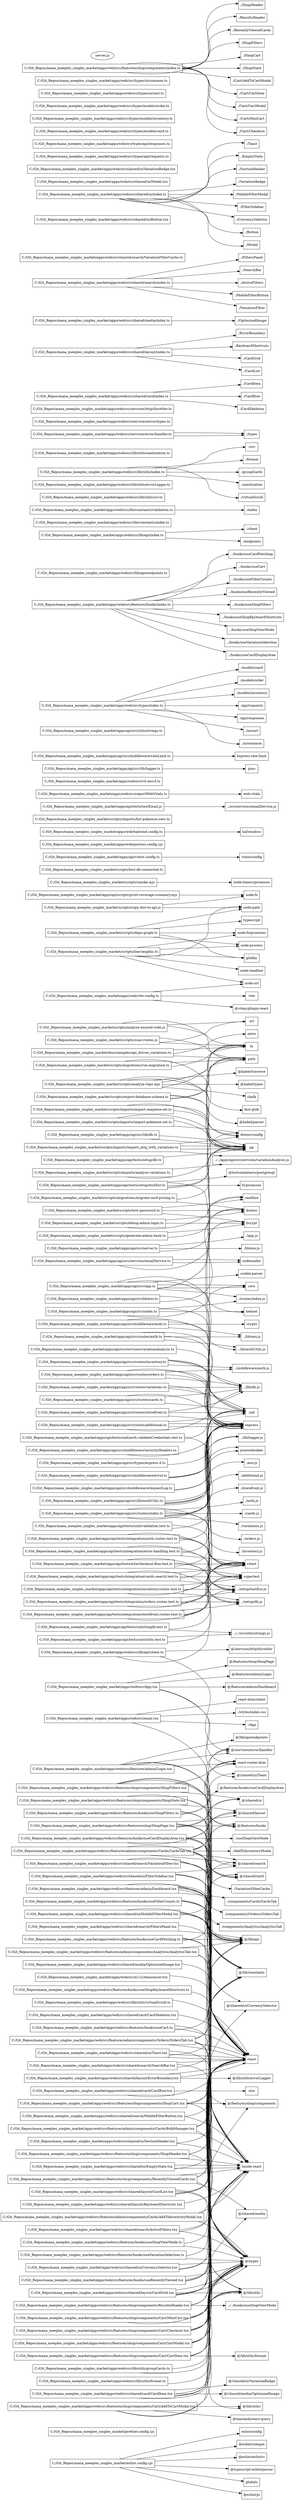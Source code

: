 digraph repo {
  rankdir=LR;
  n719cd52b [label="C:/Git_Repos/mana_meeples_singles_market/eslint.config.cjs", shape=box];
  nbe0e1560 [label="eslint/config", shape=box];
  n35802d60 [label="@eslint/compat", shape=box];
  n77741600 [label="@eslint/eslintrc", shape=box];
  n45013f35 [label="@typescript-eslint/parser", shape=box];
  n7377130 [label="globals", shape=box];
  n4614a627 [label="@eslint/js", shape=box];
  n44c10a89 [label="C:/Git_Repos/mana_meeples_singles_market/prettier.config.cjs", shape=box];
  ne3661334 [label="C:/Git_Repos/mana_meeples_singles_market/scripts/analyze-repo.mjs", shape=box];
  nccd [label="fs", shape=box];
  n346425 [label="path", shape=box];
  nfb9f9849 [label="fast-glob", shape=box];
  n4e76ce24 [label="@babel/parser", shape=box];
  n91f26a37 [label="@babel/traverse", shape=box];
  ne1c2f1d4 [label="@babel/types", shape=box];
  n5a3d71b [label="chalk", shape=box];
  n8fbd39ad [label="C:/Git_Repos/mana_meeples_singles_market/scripts/analyze-unused-code.js", shape=box];
  n1c56f [label="url", shape=box];
  nb1fecaa7 [label="C:/Git_Repos/mana_meeples_singles_market/scripts/copy-dist-to-api.js", shape=box];
  n7e076145 [label="node:fs", shape=box];
  n19b87a9d [label="node:path", shape=box];
  n50a277f5 [label="C:/Git_Repos/mana_meeples_singles_market/scripts/debug-admin-login.ts", shape=box];
  nb0f71304 [label="dotenv", shape=box];
  nace3aa4c [label="bcrypt", shape=box];
  ncc554e8a [label="readline", shape=box];
  n6ae7c14f [label="C:/Git_Repos/mana_meeples_singles_market/scripts/deps-graph.ts", shape=box];
  n2b70842 [label="node:fs/promises", shape=box];
  n3fbfd4f7 [label="node:process", shape=box];
  nb5e903cf [label="globby", shape=box];
  ne0de8c85 [label="typescript", shape=box];
  n3cad11a [label="C:/Git_Repos/mana_meeples_singles_market/scripts/export-database-schema.ts", shape=box];
  n5686a4ad [label="dotenv/config", shape=box];
  ndf7 [label="pg", shape=box];
  nf21783a2 [label="C:/Git_Repos/mana_meeples_singles_market/scripts/generate-admin-hash.ts", shape=box];
  n1d88e040 [label="C:/Git_Repos/mana_meeples_singles_market/scripts/line-lengths.ts", shape=box];
  n42e4fff7 [label="node:url", shape=box];
  nc0796902 [label="node:readline", shape=box];
  n453a4f36 [label="C:/Git_Repos/mana_meeples_singles_market/scripts/scan-routes.js", shape=box];
  n54325be [label="C:/Git_Repos/mana_meeples_singles_market/scripts/smoke.mjs", shape=box];
  n65c6c061 [label="node:timers/promises", shape=box];
  nf85ff691 [label="C:/Git_Repos/mana_meeples_singles_market/scripts/test-db-connected.ts", shape=box];
  n8cb617d0 [label="C:/Git_Repos/mana_meeples_singles_market/scripts/test-password.ts", shape=box];
  n5ab62922 [label="C:/Git_Repos/mana_meeples_singles_market/apps/api/vitest.config.ts", shape=box];
  n3270acc [label="vitest/config", shape=box];
  ndae7ff91 [label="C:/Git_Repos/mana_meeples_singles_market/apps/web/postcss.config.cjs", shape=box];
  nff12907b [label="C:/Git_Repos/mana_meeples_singles_market/apps/web/tailwind.config.ts", shape=box];
  nfaf4c6ab [label="tailwindcss", shape=box];
  n2609d487 [label="C:/Git_Repos/mana_meeples_singles_market/apps/web/vite.config.ts", shape=box];
  n373c64 [label="vite", shape=box];
  n7ab93447 [label="@vitejs/plugin-react", shape=box];
  n88201cbf [label="C:/Git_Repos/mana_meeples_singles_market/docs/samples/api_driven_variations.ts", shape=box];
  n58f0c76 [label="axios", shape=box];
  n91908c92 [label="C:/Git_Repos/mana_meeples_singles_market/scripts/imports/analyze-variations.ts", shape=box];
  n35df80bc [label="../../apps/api/src/services/variationAnalysis.js", shape=box];
  nab97be62 [label="C:/Git_Repos/mana_meeples_singles_market/scripts/imports/import-onepiece-set.ts", shape=box];
  nb61e21d3 [label="C:/Git_Repos/mana_meeples_singles_market/scripts/imports/import-pokemon-set.ts", shape=box];
  n83aba73 [label="C:/Git_Repos/mana_meeples_singles_market/scripts/imports/import_mtg_with_variations.ts", shape=box];
  n831bc96d [label="C:/Git_Repos/mana_meeples_singles_market/scripts/imports/list-pokemon-sets.ts", shape=box];
  n2e829851 [label="C:/Git_Repos/mana_meeples_singles_market/scripts/migrations/migrate-card-pricing.ts", shape=box];
  n43721b92 [label="C:/Git_Repos/mana_meeples_singles_market/scripts/migrations/run-migration.ts", shape=box];
  n71e4edb0 [label="C:/Git_Repos/mana_meeples_singles_market/apps/api/scripts/print-coverage-summary.mjs", shape=box];
  nacc77157 [label="C:/Git_Repos/mana_meeples_singles_market/apps/api/src/app.ts", shape=box];
  nb1fa8f70 [label="express", shape=box];
  nb73a046d [label="helmet", shape=box];
  n2eafad [label="cors", shape=box];
  n1999e3a8 [label="cookie-parser", shape=box];
  n140b0529 [label="./routes/index.js", shape=box];
  n5c7b2a46 [label="C:/Git_Repos/mana_meeples_singles_market/apps/api/src/index.ts", shape=box];
  n5757a53f [label="C:/Git_Repos/mana_meeples_singles_market/apps/api/src/server.ts", shape=box];
  nc9ef137 [label="./app.js", shape=box];
  nc40bc535 [label="./lib/env.js", shape=box];
  ncaaaa61b [label="C:/Git_Repos/mana_meeples_singles_market/apps/api/tests/testEmail.js", shape=box];
  n1babf3e7 [label="../src/services/emailService.js", shape=box];
  nce1d9c1b [label="C:/Git_Repos/mana_meeples_singles_market/apps/web/src/App.tsx", shape=box];
  n983fc1cc [label="react-router-dom", shape=box];
  n98f33a1b [label="@/features/shop/ShopPage", shape=box];
  nd22b5826 [label="@/features/admin/Login", shape=box];
  nc703acd1 [label="@/features/admin/Dashboard", shape=box];
  n65854d67 [label="@/shared/ui/Toast", shape=box];
  nae404a55 [label="C:/Git_Repos/mana_meeples_singles_market/apps/web/src/main.tsx", shape=box];
  n675d97f [label="react", shape=box];
  nb7813e46 [label="react-dom/client", shape=box];
  n238f69bb [label="./styles/index.css", shape=box];
  n29e98a0 [label="./App", shape=box];
  nb52c8f37 [label="C:/Git_Repos/mana_meeples_singles_market/apps/web/src/reportWebVitals.ts", shape=box];
  ned28aa80 [label="web-vitals", shape=box];
  n811a5a87 [label="C:/Git_Repos/mana_meeples_singles_market/apps/web/src/vit-env.d.ts", shape=box];
  nb1669019 [label="C:/Git_Repos/mana_meeples_singles_market/apps/api/src/lib/authUtils.ts", shape=box];
  n89dd680d [label="jsonwebtoken", shape=box];
  n1358deeb [label="./env.js", shape=box];
  n215c2a1a [label="C:/Git_Repos/mana_meeples_singles_market/apps/api/src/lib/db.ts", shape=box];
  nca6c055 [label="C:/Git_Repos/mana_meeples_singles_market/apps/api/src/lib/env.ts", shape=box];
  n1d7cf [label="zod", shape=box];
  nfdbbc248 [label="C:/Git_Repos/mana_meeples_singles_market/apps/api/src/lib/logger.ts", shape=box];
  n34817a [label="pino", shape=box];
  n19f52873 [label="C:/Git_Repos/mana_meeples_singles_market/apps/api/src/middleware/auth.ts", shape=box];
  naf6ef0c1 [label="crypto", shape=box];
  n6ed5bd27 [label="../lib/authUtils.js", shape=box];
  n9f96f063 [label="../lib/env.js", shape=box];
  n2298bdf7 [label="C:/Git_Repos/mana_meeples_singles_market/apps/api/src/middleware/error.ts", shape=box];
  n5b30d94e [label="../lib/logger.js", shape=box];
  ne3a09b64 [label="C:/Git_Repos/mana_meeples_singles_market/apps/api/src/middleware/rateLimit.ts", shape=box];
  n2d7f5b0b [label="express-rate-limit", shape=box];
  nff3e7a46 [label="C:/Git_Repos/mana_meeples_singles_market/apps/api/src/middleware/requestLog.ts", shape=box];
  n3277ec99 [label="C:/Git_Repos/mana_meeples_singles_market/apps/api/src/middleware/securityHeaders.ts", shape=box];
  n997a484c [label="C:/Git_Repos/mana_meeples_singles_market/apps/api/src/routes/additional.ts", shape=box];
  nbabebf20 [label="../lib/db.js", shape=box];
  n17c05bab [label="C:/Git_Repos/mana_meeples_singles_market/apps/api/src/routes/auth.ts", shape=box];
  n8a8d1a84 [label="C:/Git_Repos/mana_meeples_singles_market/apps/api/src/routes/cards.ts", shape=box];
  n91b1aeb5 [label="C:/Git_Repos/mana_meeples_singles_market/apps/api/src/routes/index.ts", shape=box];
  n90194a6e [label="./auth.js", shape=box];
  n1d522875 [label="./cards.js", shape=box];
  nade27d16 [label="./variations.js", shape=box];
  n834a1451 [label="./orders.js", shape=box];
  nf9e03f5c [label="./inventory.js", shape=box];
  nd513984f [label="./additional.js", shape=box];
  ncb4962ee [label="./storefront.js", shape=box];
  n7c151ceb [label="C:/Git_Repos/mana_meeples_singles_market/apps/api/src/routes/inventory.ts", shape=box];
  n3851d481 [label="../middleware/auth.js", shape=box];
  nbd6d3fce [label="C:/Git_Repos/mana_meeples_singles_market/apps/api/src/routes/orders.ts", shape=box];
  n8fb012eb [label="C:/Git_Repos/mana_meeples_singles_market/apps/api/src/routes/storefront.ts", shape=box];
  n72492d13 [label="C:/Git_Repos/mana_meeples_singles_market/apps/api/src/routes/variations.ts", shape=box];
  n4f2a8c8e [label="C:/Git_Repos/mana_meeples_singles_market/apps/api/src/services/emailService.ts", shape=box];
  n738e2526 [label="nodemailer", shape=box];
  nc313b784 [label="C:/Git_Repos/mana_meeples_singles_market/apps/api/src/services/variationAnalysis.ts", shape=box];
  n5e0e0d48 [label="C:/Git_Repos/mana_meeples_singles_market/apps/api/src/types/express.d.ts", shape=box];
  nd7fdcfb4 [label="C:/Git_Repos/mana_meeples_singles_market/apps/api/src/utils/strings.ts", shape=box];
  ne5a0db3e [label="C:/Git_Repos/mana_meeples_singles_market/apps/api/tests/e2e/checkout.flow.test.ts", shape=box];
  ncf59c1c5 [label="vitest", shape=box];
  nec377e8d [label="supertest", shape=box];
  n3af5f45d [label="../setup/testEnv.js", shape=box];
  n4240a4d8 [label="../setup/db.js", shape=box];
  nb2d1d9b4 [label="C:/Git_Repos/mana_meeples_singles_market/apps/api/tests/integration/auth.routes.test.ts", shape=box];
  n11516de9 [label="C:/Git_Repos/mana_meeples_singles_market/apps/api/tests/integration/cards.search.test.ts", shape=box];
  n2e1ced20 [label="C:/Git_Repos/mana_meeples_singles_market/apps/api/tests/integration/error-handling.test.ts", shape=box];
  nbee6bdf2 [label="C:/Git_Repos/mana_meeples_singles_market/apps/api/tests/integration/inventory.routes.test.ts", shape=box];
  nbeaf117 [label="C:/Git_Repos/mana_meeples_singles_market/apps/api/tests/integration/orders.routes.test.ts", shape=box];
  n58ced034 [label="C:/Git_Repos/mana_meeples_singles_market/apps/api/tests/integration/storefront.routes.test.ts", shape=box];
  n185ca38f [label="C:/Git_Repos/mana_meeples_singles_market/apps/api/tests/setup/db.ts", shape=box];
  n93f140b2 [label="C:/Git_Repos/mana_meeples_singles_market/apps/api/tests/setup/testEnv.ts", shape=box];
  n22f607df [label="@testcontainers/postgresql", shape=box];
  nd52d5ba [label="fs/promises", shape=box];
  nebd17c8a [label="C:/Git_Repos/mana_meeples_singles_market/apps/api/tests/unit/auth.validateCredentials.test.ts", shape=box];
  nbc6e62e1 [label="C:/Git_Repos/mana_meeples_singles_market/apps/api/tests/unit/slugify.test.ts", shape=box];
  n21a036be [label="../../src/utils/strings.js", shape=box];
  n6f63afe1 [label="C:/Git_Repos/mana_meeples_singles_market/apps/api/tests/unit/utils.test.ts", shape=box];
  n7531ec03 [label="C:/Git_Repos/mana_meeples_singles_market/apps/api/tests/unit/validation.test.ts", shape=box];
  n77abccee [label="C:/Git_Repos/mana_meeples_singles_market/apps/web/src/a11y/Announcer.tsx", shape=box];
  n10f77f62 [label="C:/Git_Repos/mana_meeples_singles_market/apps/web/src/types/index.ts", shape=box];
  n9515db34 [label="./models/card", shape=box];
  ne562baa [label="./models/order", shape=box];
  nf9b32fb8 [label="./models/inventory", shape=box];
  nc185705a [label="./api/requests", shape=box];
  nd0f7767c [label="./api/responses", shape=box];
  n99cde8da [label="./ui/cart", shape=box];
  n5eba1125 [label="./ui/common", shape=box];
  nb7edc77e [label="C:/Git_Repos/mana_meeples_singles_market/apps/web/src/features/admin/Dashboard.tsx", shape=box];
  n59fa91e2 [label="lucide-react", shape=box];
  n2d3cacc1 [label="@/lib/api", shape=box];
  n7cb9e7d0 [label="@/shared/ui/CurrencySelector", shape=box];
  n7e194016 [label="./components/Cards/CardsTab", shape=box];
  nad31e97d [label="./components//Orders/OrdersTab", shape=box];
  ne21b3d0 [label="./components/Analytics/AnalyticsTab", shape=box];
  n7143153 [label="C:/Git_Repos/mana_meeples_singles_market/apps/web/src/features/admin/Login.tsx", shape=box];
  n2558c9b0 [label="@/lib/api/endpoints", shape=box];
  na079d101 [label="@/services/error/handler", shape=box];
  n1f1bf65b [label="C:/Git_Repos/mana_meeples_singles_market/apps/web/src/features/hooks/index.ts", shape=box];
  nae2cb9d1 [label="../hooks/useCardFetching", shape=box];
  naeb2cfd9 [label="../hooks/useCart", shape=box];
  ne7fc9a95 [label="../hooks/useFilterCounts", shape=box];
  nf6ed4ac5 [label="../hooks/useRecentlyViewed", shape=box];
  nb679d94c [label="../hooks/useShopFilters", shape=box];
  n22ef50d7 [label="../hooks/useShopKeyboardShortcuts", shape=box];
  n8b0182b7 [label="../hooks/useShopViewMode", shape=box];
  nc7a7b1b2 [label="../hooks/useVariationSelection", shape=box];
  n6d07ce6 [label="../hooks/useCardDisplayArea", shape=box];
  n68816ee3 [label="C:/Git_Repos/mana_meeples_singles_market/apps/web/src/features/hooks/useCardDisplayArea.tsx", shape=box];
  n9a509e44 [label="./useShopViewMode", shape=box];
  nee0af885 [label="@/shared/layout", shape=box];
  n2764132b [label="@/shared/card", shape=box];
  nb462f16f [label="@/shared/ui", shape=box];
  n7592eab6 [label="@/lib/constants", shape=box];
  n905dedea [label="@/types", shape=box];
  n29766ce [label="C:/Git_Repos/mana_meeples_singles_market/apps/web/src/features/hooks/useCardFetching.ts", shape=box];
  n5e8a65c6 [label="C:/Git_Repos/mana_meeples_singles_market/apps/web/src/features/hooks/useCart.ts", shape=box];
  na8949f8a [label="C:/Git_Repos/mana_meeples_singles_market/apps/web/src/features/hooks/useFilterCounts.ts", shape=box];
  n23e156de [label="C:/Git_Repos/mana_meeples_singles_market/apps/web/src/features/hooks/useRecentlyViewed.tsx", shape=box];
  nc5acdb29 [label="@/shared/media", shape=box];
  nd5ce210f [label="C:/Git_Repos/mana_meeples_singles_market/apps/web/src/features/hooks/useShopFilters.ts", shape=box];
  n69837824 [label="C:/Git_Repos/mana_meeples_singles_market/apps/web/src/features/hooks/useShopKeyboardShortcuts.ts", shape=box];
  n60962c28 [label="C:/Git_Repos/mana_meeples_singles_market/apps/web/src/features/hooks/useShopViewMode.ts", shape=box];
  n562d41cd [label="C:/Git_Repos/mana_meeples_singles_market/apps/web/src/features/hooks/useVariationSelection.ts", shape=box];
  n1398c848 [label="C:/Git_Repos/mana_meeples_singles_market/apps/web/src/features/shop/ShopPage.tsx", shape=box];
  n1f2f710d [label="@/features/hooks", shape=box];
  ne15d94ec [label="@/features/shop/components", shape=box];
  nfddbe6fa [label="@/features/hooks/useCardDisplayArea", shape=box];
  ndc1ab8b2 [label="C:/Git_Repos/mana_meeples_singles_market/apps/web/src/lib/api/client.ts", shape=box];
  n22c502c3 [label="@/services/http/throttler", shape=box];
  n2b7cf5bf [label="C:/Git_Repos/mana_meeples_singles_market/apps/web/src/lib/api/endpoints.ts", shape=box];
  ne82c99eb [label="C:/Git_Repos/mana_meeples_singles_market/apps/web/src/lib/api/index.ts", shape=box];
  nfcde4cc [label="./client", shape=box];
  n2bb078dd [label="./endpoints", shape=box];
  n5cd54616 [label="C:/Git_Repos/mana_meeples_singles_market/apps/web/src/lib/constants/index.ts", shape=box];
  n3bc01bf9 [label="C:/Git_Repos/mana_meeples_singles_market/apps/web/src/lib/constants/validation.ts", shape=box];
  nd78d93b1 [label="./index", shape=box];
  n33217700 [label="C:/Git_Repos/mana_meeples_singles_market/apps/web/src/lib/utils/csv.ts", shape=box];
  n60094d0e [label="C:/Git_Repos/mana_meeples_singles_market/apps/web/src/lib/utils/errorLogger.ts", shape=box];
  nd77d959d [label="C:/Git_Repos/mana_meeples_singles_market/apps/web/src/lib/utils/format.ts", shape=box];
  n4a438ed0 [label="C:/Git_Repos/mana_meeples_singles_market/apps/web/src/lib/utils/groupCards.ts", shape=box];
  n3bb84a74 [label="C:/Git_Repos/mana_meeples_singles_market/apps/web/src/lib/utils/index.ts", shape=box];
  n29f18a5 [label="./csv", shape=box];
  n151ae8f8 [label="./format", shape=box];
  n2c6c0a5 [label="./groupCards", shape=box];
  na130ad3a [label="./sanitization", shape=box];
  nb88a5997 [label="./virtualScroll", shape=box];
  n1f6ae41b [label="C:/Git_Repos/mana_meeples_singles_market/apps/web/src/lib/utils/sanitization.ts", shape=box];
  ne787dace [label="C:/Git_Repos/mana_meeples_singles_market/apps/web/src/lib/utils/virtualScroll.ts", shape=box];
  n5c99358a [label="C:/Git_Repos/mana_meeples_singles_market/apps/web/src/services/error/handler.ts", shape=box];
  nd82dc358 [label="./types", shape=box];
  ncddb3fbb [label="C:/Git_Repos/mana_meeples_singles_market/apps/web/src/services/error/types.ts", shape=box];
  n259c864c [label="C:/Git_Repos/mana_meeples_singles_market/apps/web/src/services/http/throttler.ts", shape=box];
  nff171574 [label="C:/Git_Repos/mana_meeples_singles_market/apps/web/src/shared/card/CardItem.tsx", shape=box];
  n92aeec3a [label="@/shared/media/OptimizedImage", shape=box];
  n235ece10 [label="@/shared/ui/VariationBadge", shape=box];
  nd1e03598 [label="@/lib/utils", shape=box];
  nc3e6400f [label="C:/Git_Repos/mana_meeples_singles_market/apps/web/src/shared/card/CardRow.tsx", shape=box];
  n2ea48e [label="clsx", shape=box];
  n909ffaae [label="C:/Git_Repos/mana_meeples_singles_market/apps/web/src/shared/card/CardSkeleton.tsx", shape=box];
  nb84159c1 [label="C:/Git_Repos/mana_meeples_singles_market/apps/web/src/shared/card/index.ts", shape=box];
  n211a7b24 [label="./CardItem", shape=box];
  n3adff3a9 [label="./CardRow", shape=box];
  nfe3587de [label="./CardSkeleton", shape=box];
  ne163a88d [label="C:/Git_Repos/mana_meeples_singles_market/apps/web/src/shared/layout/CardGrid.tsx", shape=box];
  n1ea361e5 [label="C:/Git_Repos/mana_meeples_singles_market/apps/web/src/shared/layout/CardList.tsx", shape=box];
  n6a267d97 [label="@/lib/utils/", shape=box];
  na0170d91 [label="C:/Git_Repos/mana_meeples_singles_market/apps/web/src/shared/layout/ErrorBoundary.tsx", shape=box];
  nd82ffbc1 [label="@/lib/utils/errorLogger", shape=box];
  n2d7e5127 [label="C:/Git_Repos/mana_meeples_singles_market/apps/web/src/shared/layout/index.ts", shape=box];
  n197fe211 [label="./ErrorBoundary", shape=box];
  na9922105 [label="./KeyboardShortcuts", shape=box];
  n21198b57 [label="./CardGrid", shape=box];
  n211bb0af [label="./CardList", shape=box];
  n3102005 [label="C:/Git_Repos/mana_meeples_singles_market/apps/web/src/shared/layout/KeyboardShortcuts.tsx", shape=box];
  n7f2fb33f [label="C:/Git_Repos/mana_meeples_singles_market/apps/web/src/shared/media/index.ts", shape=box];
  n84e67c95 [label="./OptimizedImage", shape=box];
  n45ceaaa3 [label="C:/Git_Repos/mana_meeples_singles_market/apps/web/src/shared/media/OptimizedImage.tsx", shape=box];
  ndb2eced2 [label="C:/Git_Repos/mana_meeples_singles_market/apps/web/src/shared/search/ActiveFilters.tsx", shape=box];
  n527baa2 [label="C:/Git_Repos/mana_meeples_singles_market/apps/web/src/shared/search/FiltersPanel.tsx", shape=box];
  nf93bd469 [label="C:/Git_Repos/mana_meeples_singles_market/apps/web/src/shared/search/index.ts", shape=box];
  n1d767b2a [label="./FiltersPanel", shape=box];
  n7c02e08a [label="./SearchBar", shape=box];
  n538835d4 [label="./ActiveFilters", shape=box];
  n7eff9a2d [label="./MobileFilterButton", shape=box];
  n3a40976a [label="./VariationFilter", shape=box];
  n55338265 [label="C:/Git_Repos/mana_meeples_singles_market/apps/web/src/shared/search/MobileFilterButton.tsx", shape=box];
  ne0d63008 [label="C:/Git_Repos/mana_meeples_singles_market/apps/web/src/shared/search/SearchBar.tsx", shape=box];
  ndf32bca8 [label="C:/Git_Repos/mana_meeples_singles_market/apps/web/src/shared/search/VariationFilter.tsx", shape=box];
  n92453a38 [label="./VariationFilterCache", shape=box];
  nd51613c8 [label="C:/Git_Repos/mana_meeples_singles_market/apps/web/src/shared/search/VariationFilterCache.ts", shape=box];
  na3555c1f [label="C:/Git_Repos/mana_meeples_singles_market/apps/web/src/shared/ui/Button.tsx", shape=box];
  n40f1627d [label="C:/Git_Repos/mana_meeples_singles_market/apps/web/src/shared/ui/CurrencySelector.tsx", shape=box];
  n78992231 [label="C:/Git_Repos/mana_meeples_singles_market/apps/web/src/shared/ui/EmptyState.tsx", shape=box];
  n9e40b06d [label="C:/Git_Repos/mana_meeples_singles_market/apps/web/src/shared/ui/FilterSidebar.tsx", shape=box];
  nfa2a6303 [label="@/shared/search", shape=box];
  ndac5f07d [label="C:/Git_Repos/mana_meeples_singles_market/apps/web/src/shared/ui/index.ts", shape=box];
  nd66610e6 [label="./Toast", shape=box];
  neeeffbe5 [label="./EmptyState", shape=box];
  n56aa1991 [label="./SectionHeader", shape=box];
  nd0188971 [label="./VariationBadge", shape=box];
  nfc6ebc52 [label="./MobileFilterModal", shape=box];
  n1f60cc83 [label="./FilterSidebar", shape=box];
  ne1f24ef1 [label="./CurrencySelector", shape=box];
  nd8020453 [label="./Button", shape=box];
  nd603756c [label="./Modal", shape=box];
  n1338c93c [label="C:/Git_Repos/mana_meeples_singles_market/apps/web/src/shared/ui/MobileFilterModal.tsx", shape=box];
  na6e0abd6 [label="C:/Git_Repos/mana_meeples_singles_market/apps/web/src/shared/ui/Modal.tsx", shape=box];
  n46e0c67b [label="C:/Git_Repos/mana_meeples_singles_market/apps/web/src/shared/ui/SectionHeader.tsx", shape=box];
  n3534fa50 [label="C:/Git_Repos/mana_meeples_singles_market/apps/web/src/shared/ui/Toast.tsx", shape=box];
  n4348313d [label="C:/Git_Repos/mana_meeples_singles_market/apps/web/src/shared/ui/VariationBadge.tsx", shape=box];
  n6d9fd04d [label="C:/Git_Repos/mana_meeples_singles_market/apps/web/src/types/api/requests.ts", shape=box];
  n4d87beb7 [label="C:/Git_Repos/mana_meeples_singles_market/apps/web/src/types/api/responses.ts", shape=box];
  na1fa87f [label="C:/Git_Repos/mana_meeples_singles_market/apps/web/src/types/models/card.ts", shape=box];
  n1347ff2f [label="C:/Git_Repos/mana_meeples_singles_market/apps/web/src/types/models/inventory.ts", shape=box];
  n83f592fd [label="C:/Git_Repos/mana_meeples_singles_market/apps/web/src/types/models/order.ts", shape=box];
  n30436419 [label="C:/Git_Repos/mana_meeples_singles_market/apps/web/src/types/ui/cart.ts", shape=box];
  nca6a6a6e [label="C:/Git_Repos/mana_meeples_singles_market/apps/web/src/types/ui/common.ts", shape=box];
  n646137dc [label="C:/Git_Repos/mana_meeples_singles_market/apps/web/src/features/shop/components/index.ts", shape=box];
  nd77b7dc4 [label="./ShopHeader", shape=box];
  n776e05e2 [label="./ResultsHeader", shape=box];
  n2c8d5df6 [label="./RecentlyViewedCards", shape=box];
  nb59d6fa4 [label="./ShopFilters", shape=box];
  nd007817 [label="./ShopCart", shape=box];
  n93f8667a [label="./ShopState", shape=box];
  n8a014f3f [label="./Cart/AddToCartModal", shape=box];
  n2fa7f441 [label="./Cart/CartItem", shape=box];
  nc58ca73f [label="./Cart/CartModal", shape=box];
  nde342a05 [label="./Cart/MiniCart", shape=box];
  n8ae46734 [label="./Cart/Checkout", shape=box];
  n7cca63e1 [label="C:/Git_Repos/mana_meeples_singles_market/apps/web/src/features/shop/components/RecentlyViewedCards.tsx", shape=box];
  n6aa9b5cd [label="C:/Git_Repos/mana_meeples_singles_market/apps/web/src/features/shop/components/ResultsHeader.tsx", shape=box];
  n717d9826 [label="../../hooks/useShopViewMode", shape=box];
  n1b7cb982 [label="C:/Git_Repos/mana_meeples_singles_market/apps/web/src/features/shop/components/ShopCart.tsx", shape=box];
  nf8a3ee8f [label="C:/Git_Repos/mana_meeples_singles_market/apps/web/src/features/shop/components/ShopFilters.tsx", shape=box];
  n6efca0af [label="C:/Git_Repos/mana_meeples_singles_market/apps/web/src/features/shop/components/ShopHeader.tsx", shape=box];
  ncdb50a65 [label="C:/Git_Repos/mana_meeples_singles_market/apps/web/src/features/shop/components/ShopState.tsx", shape=box];
  nafa486fb [label="C:/Git_Repos/mana_meeples_singles_market/apps/web/src/features/admin/components/Analytics/AnalyticsTab.tsx", shape=box];
  n6b61cd94 [label="C:/Git_Repos/mana_meeples_singles_market/apps/web/src/features/admin/components/Cards/AddToInventoryModal.tsx", shape=box];
  n67fb402 [label="C:/Git_Repos/mana_meeples_singles_market/apps/web/src/features/admin/components/Cards/BulkManager.tsx", shape=box];
  nf784c041 [label="C:/Git_Repos/mana_meeples_singles_market/apps/web/src/features/admin/components/Cards/CardsTab.tsx", shape=box];
  n9196d4c [label="./AddToInventoryModal", shape=box];
  n9340c369 [label="C:/Git_Repos/mana_meeples_singles_market/apps/web/src/features/admin/components/Orders/OrdersTab.tsx", shape=box];
  n30e288aa [label="C:/Git_Repos/mana_meeples_singles_market/apps/web/src/features/shop/components/Cart/AddToCartModal.tsx", shape=box];
  nc5e0f4b2 [label="@tanstack/react-query", shape=box];
  n7d775cac [label="C:/Git_Repos/mana_meeples_singles_market/apps/web/src/features/shop/components/Cart/CartItem.tsx", shape=box];
  n8c1a84e [label="@/lib/utils/format", shape=box];
  n350994aa [label="C:/Git_Repos/mana_meeples_singles_market/apps/web/src/features/shop/components/Cart/CartModal.tsx", shape=box];
  n2e8b1e1f [label="C:/Git_Repos/mana_meeples_singles_market/apps/web/src/features/shop/components/Cart/Checkout.tsx", shape=box];
  nfbab1070 [label="C:/Git_Repos/mana_meeples_singles_market/apps/web/src/features/shop/components/Cart/MiniCart.tsx", shape=box];
  n3bfea4fb [label="server.js", shape=ellipse];
  n719cd52b -> nbe0e1560;
  n719cd52b -> n35802d60;
  n719cd52b -> n77741600;
  n719cd52b -> n45013f35;
  n719cd52b -> n7377130;
  n719cd52b -> n4614a627;
  ne3661334 -> nccd;
  ne3661334 -> n346425;
  ne3661334 -> nfb9f9849;
  ne3661334 -> n4e76ce24;
  ne3661334 -> n91f26a37;
  ne3661334 -> ne1c2f1d4;
  ne3661334 -> n5a3d71b;
  n8fbd39ad -> nccd;
  n8fbd39ad -> n346425;
  n8fbd39ad -> n1c56f;
  nb1fecaa7 -> n7e076145;
  nb1fecaa7 -> n19b87a9d;
  n50a277f5 -> nb0f71304;
  n50a277f5 -> nace3aa4c;
  n50a277f5 -> ncc554e8a;
  n6ae7c14f -> n2b70842;
  n6ae7c14f -> n19b87a9d;
  n6ae7c14f -> n3fbfd4f7;
  n6ae7c14f -> nb5e903cf;
  n6ae7c14f -> ne0de8c85;
  n3cad11a -> n5686a4ad;
  n3cad11a -> nccd;
  n3cad11a -> n346425;
  n3cad11a -> ndf7;
  nf21783a2 -> nace3aa4c;
  nf21783a2 -> ncc554e8a;
  n1d88e040 -> n19b87a9d;
  n1d88e040 -> n2b70842;
  n1d88e040 -> n42e4fff7;
  n1d88e040 -> n3fbfd4f7;
  n1d88e040 -> nc0796902;
  n1d88e040 -> nb5e903cf;
  n453a4f36 -> nccd;
  n453a4f36 -> n346425;
  n453a4f36 -> n1c56f;
  n54325be -> n65c6c061;
  n8cb617d0 -> nb0f71304;
  n8cb617d0 -> nace3aa4c;
  n8cb617d0 -> ncc554e8a;
  n5ab62922 -> n3270acc;
  nff12907b -> nfaf4c6ab;
  n2609d487 -> n373c64;
  n2609d487 -> n7ab93447;
  n2609d487 -> n42e4fff7;
  n88201cbf -> n58f0c76;
  n88201cbf -> nccd;
  n88201cbf -> n346425;
  n91908c92 -> ndf7;
  n91908c92 -> n35df80bc;
  nab97be62 -> ndf7;
  nab97be62 -> ndf7;
  nab97be62 -> n5686a4ad;
  nb61e21d3 -> ndf7;
  nb61e21d3 -> ndf7;
  nb61e21d3 -> n5686a4ad;
  n83aba73 -> ndf7;
  n83aba73 -> ndf7;
  n83aba73 -> n35df80bc;
  n83aba73 -> n5686a4ad;
  n2e829851 -> ndf7;
  n2e829851 -> nb0f71304;
  n43721b92 -> nccd;
  n43721b92 -> n346425;
  n43721b92 -> ndf7;
  n71e4edb0 -> n7e076145;
  nacc77157 -> nb1fa8f70;
  nacc77157 -> nb73a046d;
  nacc77157 -> n2eafad;
  nacc77157 -> n2eafad;
  nacc77157 -> n1999e3a8;
  nacc77157 -> n140b0529;
  nacc77157 -> n346425;
  nacc77157 -> nccd;
  n5c7b2a46 -> nb1fa8f70;
  n5c7b2a46 -> n2eafad;
  n5c7b2a46 -> nb73a046d;
  n5c7b2a46 -> n140b0529;
  n5757a53f -> n5686a4ad;
  n5757a53f -> nc9ef137;
  n5757a53f -> nc40bc535;
  ncaaaa61b -> n1babf3e7;
  nce1d9c1b -> n983fc1cc;
  nce1d9c1b -> n98f33a1b;
  nce1d9c1b -> nd22b5826;
  nce1d9c1b -> nc703acd1;
  nce1d9c1b -> n65854d67;
  nae404a55 -> n675d97f;
  nae404a55 -> nb7813e46;
  nae404a55 -> n238f69bb;
  nae404a55 -> n29e98a0;
  nb52c8f37 -> ned28aa80;
  nb1669019 -> n89dd680d;
  nb1669019 -> nace3aa4c;
  nb1669019 -> n89dd680d;
  nb1669019 -> nb1fa8f70;
  nb1669019 -> n1358deeb;
  n215c2a1a -> ndf7;
  n215c2a1a -> ndf7;
  nca6c055 -> nb0f71304;
  nca6c055 -> n1d7cf;
  nfdbbc248 -> n34817a;
  n19f52873 -> nb1fa8f70;
  n19f52873 -> naf6ef0c1;
  n19f52873 -> n6ed5bd27;
  n19f52873 -> n9f96f063;
  n2298bdf7 -> nb1fa8f70;
  n2298bdf7 -> n5b30d94e;
  n2298bdf7 -> n1d7cf;
  ne3a09b64 -> n2d7f5b0b;
  nff3e7a46 -> nb1fa8f70;
  nff3e7a46 -> n5b30d94e;
  n3277ec99 -> nb1fa8f70;
  n997a484c -> nb1fa8f70;
  n997a484c -> nb1fa8f70;
  n997a484c -> n1d7cf;
  n997a484c -> nbabebf20;
  n17c05bab -> nb1fa8f70;
  n17c05bab -> nb1fa8f70;
  n17c05bab -> n6ed5bd27;
  n17c05bab -> n9f96f063;
  n8a8d1a84 -> nb1fa8f70;
  n8a8d1a84 -> n1d7cf;
  n8a8d1a84 -> nbabebf20;
  n91b1aeb5 -> nb1fa8f70;
  n91b1aeb5 -> n1d7cf;
  n91b1aeb5 -> n90194a6e;
  n91b1aeb5 -> n1d522875;
  n91b1aeb5 -> nade27d16;
  n91b1aeb5 -> n834a1451;
  n91b1aeb5 -> nf9e03f5c;
  n91b1aeb5 -> nd513984f;
  n91b1aeb5 -> ncb4962ee;
  n7c151ceb -> nb1fa8f70;
  n7c151ceb -> n1d7cf;
  n7c151ceb -> nbabebf20;
  n7c151ceb -> n3851d481;
  nbd6d3fce -> nb1fa8f70;
  nbd6d3fce -> nb1fa8f70;
  nbd6d3fce -> n1d7cf;
  nbd6d3fce -> nbabebf20;
  nbd6d3fce -> n3851d481;
  n8fb012eb -> nb1fa8f70;
  n8fb012eb -> n1d7cf;
  n8fb012eb -> nbabebf20;
  n72492d13 -> nb1fa8f70;
  n72492d13 -> n1d7cf;
  n72492d13 -> nbabebf20;
  n4f2a8c8e -> n738e2526;
  n4f2a8c8e -> n738e2526;
  n4f2a8c8e -> nb0f71304;
  nc313b784 -> nbabebf20;
  n5e0e0d48 -> nb1fa8f70;
  ne5a0db3e -> ncf59c1c5;
  ne5a0db3e -> nec377e8d;
  ne5a0db3e -> nb1fa8f70;
  ne5a0db3e -> n3af5f45d;
  ne5a0db3e -> n4240a4d8;
  nb2d1d9b4 -> ncf59c1c5;
  nb2d1d9b4 -> nec377e8d;
  nb2d1d9b4 -> nb1fa8f70;
  nb2d1d9b4 -> n3af5f45d;
  n11516de9 -> ncf59c1c5;
  n11516de9 -> nec377e8d;
  n11516de9 -> nb1fa8f70;
  n11516de9 -> n3af5f45d;
  n11516de9 -> n4240a4d8;
  n2e1ced20 -> ncf59c1c5;
  n2e1ced20 -> nec377e8d;
  n2e1ced20 -> nb1fa8f70;
  n2e1ced20 -> n3af5f45d;
  nbee6bdf2 -> ncf59c1c5;
  nbee6bdf2 -> nec377e8d;
  nbee6bdf2 -> nb1fa8f70;
  nbee6bdf2 -> n3af5f45d;
  nbee6bdf2 -> n4240a4d8;
  nbeaf117 -> ncf59c1c5;
  nbeaf117 -> nec377e8d;
  nbeaf117 -> nb1fa8f70;
  nbeaf117 -> n3af5f45d;
  nbeaf117 -> n4240a4d8;
  n58ced034 -> ncf59c1c5;
  n58ced034 -> nec377e8d;
  n58ced034 -> nb1fa8f70;
  n58ced034 -> n3af5f45d;
  n58ced034 -> n4240a4d8;
  n185ca38f -> ndf7;
  n93f140b2 -> ncf59c1c5;
  n93f140b2 -> n22f607df;
  n93f140b2 -> ndf7;
  n93f140b2 -> nd52d5ba;
  n93f140b2 -> n346425;
  nebd17c8a -> ncf59c1c5;
  nebd17c8a -> nace3aa4c;
  nbc6e62e1 -> ncf59c1c5;
  nbc6e62e1 -> n21a036be;
  n6f63afe1 -> ncf59c1c5;
  n6f63afe1 -> n21a036be;
  n7531ec03 -> ncf59c1c5;
  n7531ec03 -> n1d7cf;
  n77abccee -> n675d97f;
  n10f77f62 -> n9515db34;
  n10f77f62 -> ne562baa;
  n10f77f62 -> nf9b32fb8;
  n10f77f62 -> nc185705a;
  n10f77f62 -> nd0f7767c;
  n10f77f62 -> n99cde8da;
  n10f77f62 -> n5eba1125;
  nb7edc77e -> n675d97f;
  nb7edc77e -> n59fa91e2;
  nb7edc77e -> n2d3cacc1;
  nb7edc77e -> n2d3cacc1;
  nb7edc77e -> n7cb9e7d0;
  nb7edc77e -> n7e194016;
  nb7edc77e -> nad31e97d;
  nb7edc77e -> ne21b3d0;
  n7143153 -> n675d97f;
  n7143153 -> n983fc1cc;
  n7143153 -> n59fa91e2;
  n7143153 -> n2d3cacc1;
  n7143153 -> n2558c9b0;
  n7143153 -> na079d101;
  n1f1bf65b -> nae2cb9d1;
  n1f1bf65b -> naeb2cfd9;
  n1f1bf65b -> ne7fc9a95;
  n1f1bf65b -> nf6ed4ac5;
  n1f1bf65b -> nb679d94c;
  n1f1bf65b -> n22ef50d7;
  n1f1bf65b -> n8b0182b7;
  n1f1bf65b -> nc7a7b1b2;
  n1f1bf65b -> n6d07ce6;
  n68816ee3 -> n675d97f;
  n68816ee3 -> n9a509e44;
  n68816ee3 -> nee0af885;
  n68816ee3 -> n2764132b;
  n68816ee3 -> nb462f16f;
  n68816ee3 -> n7592eab6;
  n68816ee3 -> n905dedea;
  n29766ce -> n675d97f;
  n29766ce -> n2d3cacc1;
  n29766ce -> na079d101;
  n29766ce -> n905dedea;
  n5e8a65c6 -> n675d97f;
  n5e8a65c6 -> n905dedea;
  n5e8a65c6 -> n65854d67;
  na8949f8a -> n675d97f;
  na8949f8a -> n7592eab6;
  na8949f8a -> n2d3cacc1;
  n23e156de -> n675d97f;
  n23e156de -> n59fa91e2;
  n23e156de -> nc5acdb29;
  n23e156de -> n905dedea;
  nd5ce210f -> n675d97f;
  nd5ce210f -> n983fc1cc;
  nd5ce210f -> n2d3cacc1;
  nd5ce210f -> na079d101;
  nd5ce210f -> n905dedea;
  n69837824 -> n675d97f;
  n60962c28 -> n675d97f;
  n60962c28 -> n905dedea;
  n562d41cd -> n675d97f;
  n562d41cd -> n905dedea;
  n1398c848 -> n675d97f;
  n1398c848 -> n983fc1cc;
  n1398c848 -> n1f2f710d;
  n1398c848 -> ne15d94ec;
  n1398c848 -> nfddbe6fa;
  n1398c848 -> nee0af885;
  n1398c848 -> n2764132b;
  n1398c848 -> n905dedea;
  ndc1ab8b2 -> n1d7cf;
  ndc1ab8b2 -> n22c502c3;
  ndc1ab8b2 -> na079d101;
  ne82c99eb -> nfcde4cc;
  ne82c99eb -> n2bb078dd;
  n3bc01bf9 -> nd78d93b1;
  nd77d959d -> n905dedea;
  n4a438ed0 -> n905dedea;
  n4a438ed0 -> n905dedea;
  n3bb84a74 -> n29f18a5;
  n3bb84a74 -> n151ae8f8;
  n3bb84a74 -> n2c6c0a5;
  n3bb84a74 -> na130ad3a;
  n3bb84a74 -> nb88a5997;
  ne787dace -> n675d97f;
  n5c99358a -> nd82dc358;
  n5c99358a -> nd82dc358;
  nff171574 -> n675d97f;
  nff171574 -> n92aeec3a;
  nff171574 -> n235ece10;
  nff171574 -> n7592eab6;
  nff171574 -> nd1e03598;
  nff171574 -> n905dedea;
  nff171574 -> n905dedea;
  nc3e6400f -> n675d97f;
  nc3e6400f -> n2ea48e;
  n909ffaae -> n675d97f;
  nb84159c1 -> n211a7b24;
  nb84159c1 -> n3adff3a9;
  nb84159c1 -> nfe3587de;
  ne163a88d -> n675d97f;
  ne163a88d -> nd1e03598;
  ne163a88d -> n905dedea;
  ne163a88d -> n905dedea;
  ne163a88d -> n2764132b;
  ne163a88d -> n59fa91e2;
  n1ea361e5 -> n675d97f;
  n1ea361e5 -> n2764132b;
  n1ea361e5 -> ne15d94ec;
  n1ea361e5 -> n6a267d97;
  n1ea361e5 -> n905dedea;
  na0170d91 -> n675d97f;
  na0170d91 -> n675d97f;
  na0170d91 -> nd82ffbc1;
  n2d7e5127 -> n197fe211;
  n2d7e5127 -> na9922105;
  n2d7e5127 -> n21198b57;
  n2d7e5127 -> n211bb0af;
  n3102005 -> n59fa91e2;
  n7f2fb33f -> n84e67c95;
  n45ceaaa3 -> n675d97f;
  ndb2eced2 -> n675d97f;
  ndb2eced2 -> n59fa91e2;
  ndb2eced2 -> n905dedea;
  n527baa2 -> n675d97f;
  n527baa2 -> n2d3cacc1;
  nf93bd469 -> n1d767b2a;
  nf93bd469 -> n7c02e08a;
  nf93bd469 -> n538835d4;
  nf93bd469 -> n7eff9a2d;
  nf93bd469 -> n3a40976a;
  n55338265 -> n675d97f;
  n55338265 -> n59fa91e2;
  ne0d63008 -> n675d97f;
  ne0d63008 -> n59fa91e2;
  ne0d63008 -> n7592eab6;
  ndf32bca8 -> n675d97f;
  ndf32bca8 -> n2d3cacc1;
  ndf32bca8 -> n92453a38;
  n40f1627d -> n675d97f;
  n40f1627d -> n59fa91e2;
  n40f1627d -> n905dedea;
  n78992231 -> n675d97f;
  n78992231 -> n59fa91e2;
  n78992231 -> n59fa91e2;
  n9e40b06d -> n675d97f;
  n9e40b06d -> nfa2a6303;
  n9e40b06d -> n2d3cacc1;
  n9e40b06d -> n7592eab6;
  ndac5f07d -> nd66610e6;
  ndac5f07d -> neeeffbe5;
  ndac5f07d -> n56aa1991;
  ndac5f07d -> nd0188971;
  ndac5f07d -> nfc6ebc52;
  ndac5f07d -> n1f60cc83;
  ndac5f07d -> ne1f24ef1;
  ndac5f07d -> nd8020453;
  ndac5f07d -> nd603756c;
  n1338c93c -> n675d97f;
  n1338c93c -> n59fa91e2;
  n1338c93c -> nfa2a6303;
  n1338c93c -> n2d3cacc1;
  n1338c93c -> n7592eab6;
  n46e0c67b -> n675d97f;
  n46e0c67b -> n59fa91e2;
  n3534fa50 -> n675d97f;
  n3534fa50 -> n675d97f;
  n3534fa50 -> n59fa91e2;
  n3534fa50 -> n7592eab6;
  n646137dc -> nd77b7dc4;
  n646137dc -> n776e05e2;
  n646137dc -> n2c8d5df6;
  n646137dc -> nb59d6fa4;
  n646137dc -> nd007817;
  n646137dc -> n93f8667a;
  n646137dc -> n8a014f3f;
  n646137dc -> n2fa7f441;
  n646137dc -> nc58ca73f;
  n646137dc -> nde342a05;
  n646137dc -> n8ae46734;
  n7cca63e1 -> n675d97f;
  n7cca63e1 -> n59fa91e2;
  n7cca63e1 -> nc5acdb29;
  n7cca63e1 -> n1f2f710d;
  n7cca63e1 -> n905dedea;
  n6aa9b5cd -> n675d97f;
  n6aa9b5cd -> n59fa91e2;
  n6aa9b5cd -> n717d9826;
  n1b7cb982 -> n675d97f;
  n1b7cb982 -> ne15d94ec;
  n1b7cb982 -> n1f2f710d;
  n1b7cb982 -> n905dedea;
  nf8a3ee8f -> n675d97f;
  nf8a3ee8f -> n983fc1cc;
  nf8a3ee8f -> nb462f16f;
  nf8a3ee8f -> nfa2a6303;
  nf8a3ee8f -> n1f2f710d;
  n6efca0af -> n675d97f;
  n6efca0af -> n59fa91e2;
  n6efca0af -> n7cb9e7d0;
  n6efca0af -> n905dedea;
  ncdb50a65 -> n675d97f;
  ncdb50a65 -> nee0af885;
  ncdb50a65 -> n1f2f710d;
  nafa486fb -> n675d97f;
  nafa486fb -> n59fa91e2;
  nafa486fb -> n2d3cacc1;
  n6b61cd94 -> n675d97f;
  n6b61cd94 -> n59fa91e2;
  n6b61cd94 -> n905dedea;
  n67fb402 -> n675d97f;
  n67fb402 -> n59fa91e2;
  n67fb402 -> nd1e03598;
  n67fb402 -> n2d3cacc1;
  nf784c041 -> n675d97f;
  nf784c041 -> n983fc1cc;
  nf784c041 -> n59fa91e2;
  nf784c041 -> n2d3cacc1;
  nf784c041 -> n9196d4c;
  nf784c041 -> nd1e03598;
  nf784c041 -> nfa2a6303;
  nf784c041 -> nfa2a6303;
  nf784c041 -> n2764132b;
  nf784c041 -> nee0af885;
  nf784c041 -> nb462f16f;
  nf784c041 -> n905dedea;
  n9340c369 -> n675d97f;
  n9340c369 -> n675d97f;
  n9340c369 -> n59fa91e2;
  n9340c369 -> n2d3cacc1;
  n9340c369 -> nd1e03598;
  n9340c369 -> n7592eab6;
  n30e288aa -> n675d97f;
  n30e288aa -> nc5e0f4b2;
  n30e288aa -> n6a267d97;
  n30e288aa -> n905dedea;
  n7d775cac -> n675d97f;
  n7d775cac -> n59fa91e2;
  n7d775cac -> n905dedea;
  n7d775cac -> n8c1a84e;
  n350994aa -> n675d97f;
  n350994aa -> n59fa91e2;
  n350994aa -> nd1e03598;
  n350994aa -> n905dedea;
  n2e8b1e1f -> n675d97f;
  n2e8b1e1f -> n59fa91e2;
  n2e8b1e1f -> nd1e03598;
  n2e8b1e1f -> n905dedea;
  nfbab1070 -> n675d97f;
  nfbab1070 -> n59fa91e2;
  nfbab1070 -> nd1e03598;
  nfbab1070 -> n905dedea;
}